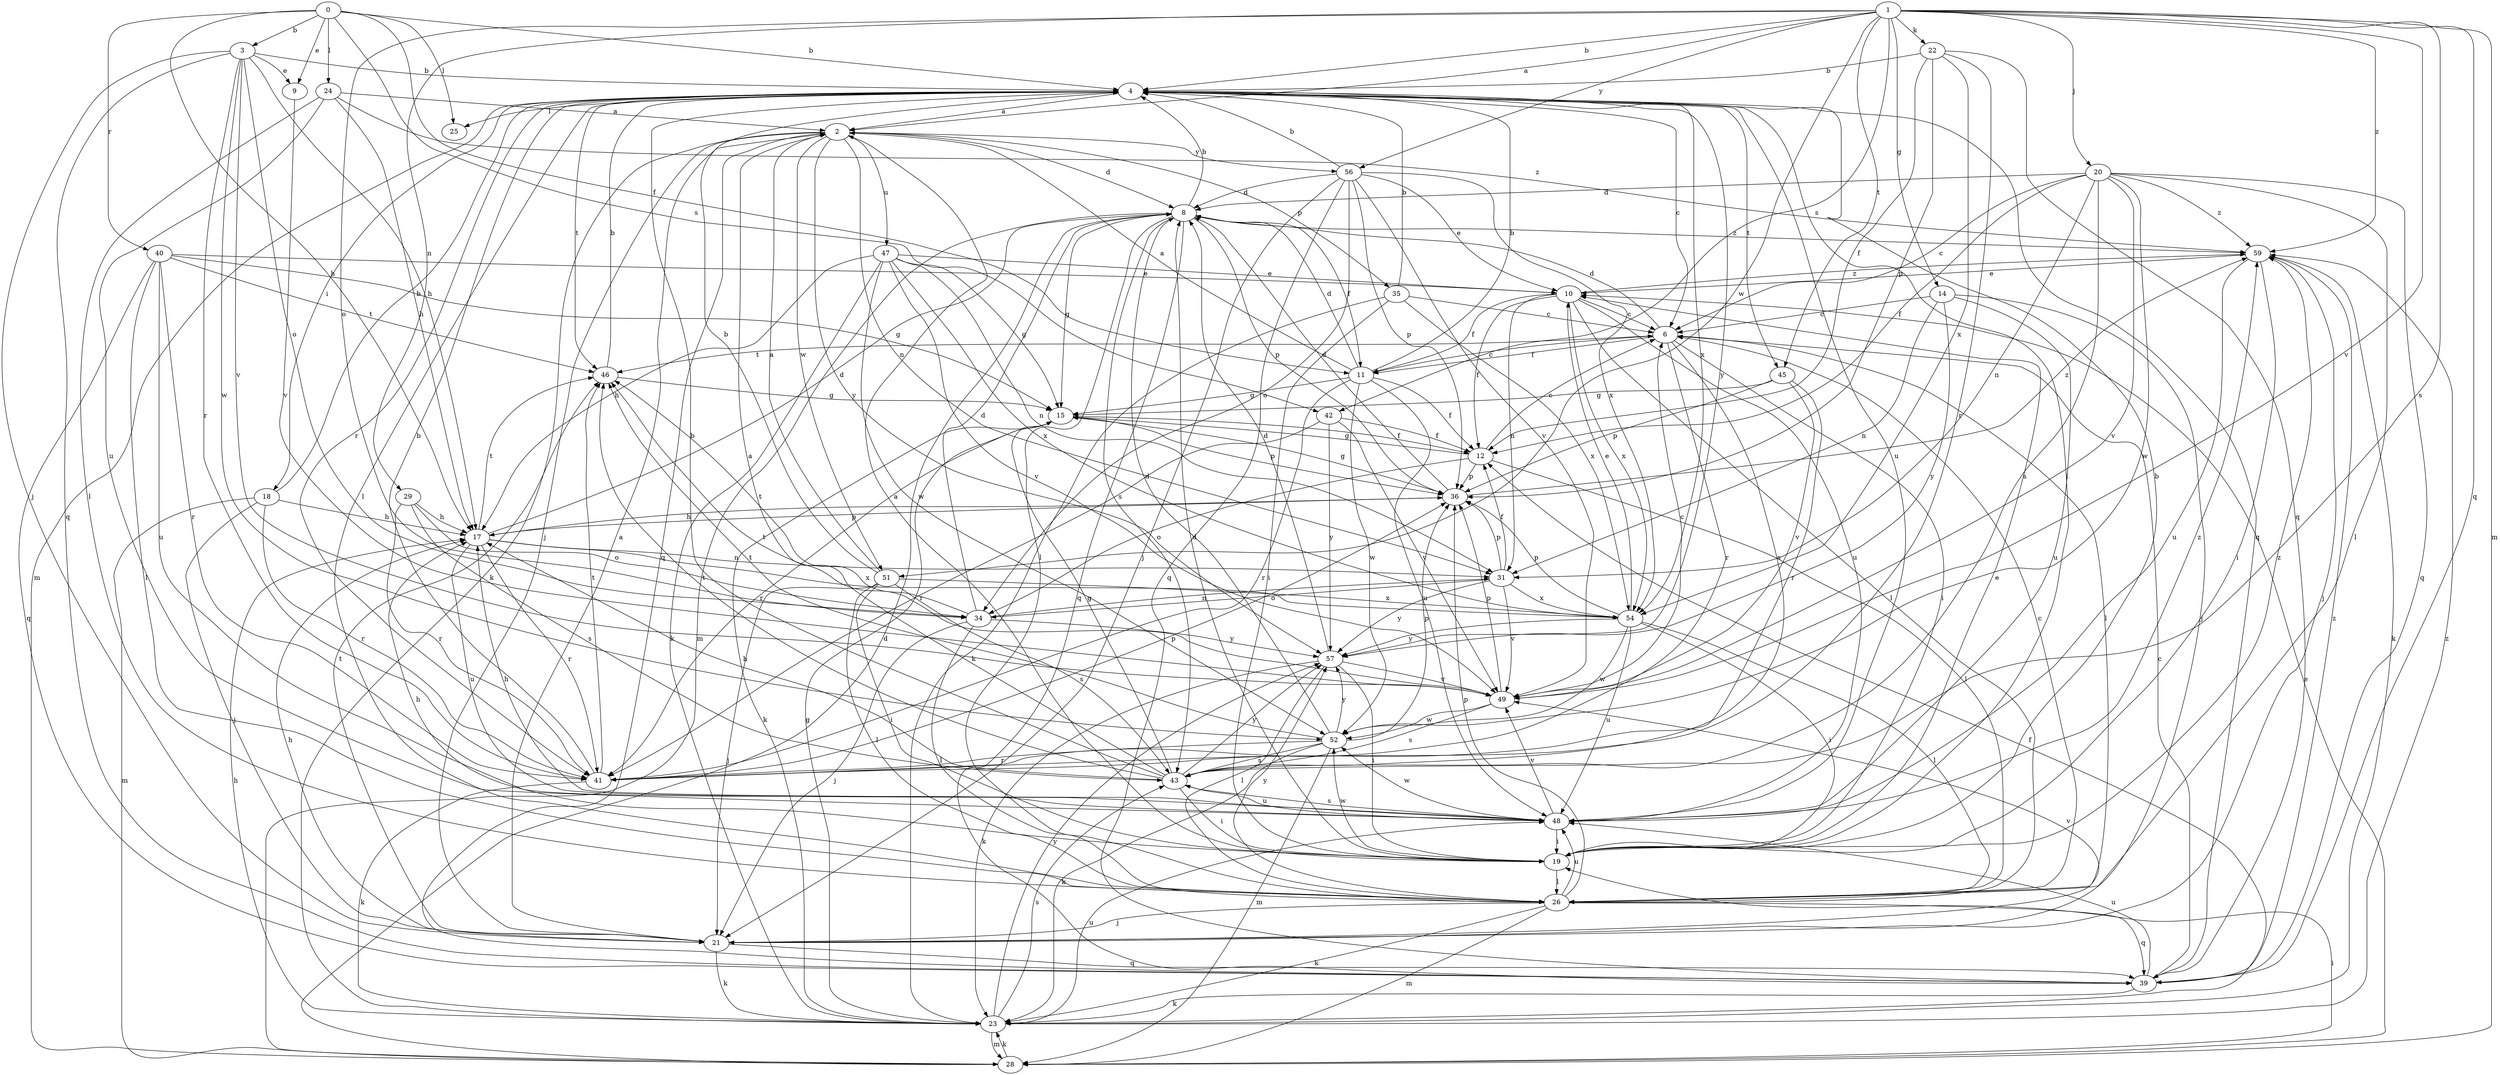 strict digraph  {
0;
1;
2;
3;
4;
6;
8;
9;
10;
11;
12;
14;
15;
17;
18;
19;
20;
21;
22;
23;
24;
25;
26;
28;
29;
31;
34;
35;
36;
39;
40;
41;
42;
43;
45;
46;
47;
48;
49;
51;
52;
54;
56;
57;
59;
0 -> 3  [label=b];
0 -> 4  [label=b];
0 -> 9  [label=e];
0 -> 11  [label=f];
0 -> 17  [label=h];
0 -> 24  [label=l];
0 -> 25  [label=l];
0 -> 40  [label=r];
0 -> 42  [label=s];
1 -> 2  [label=a];
1 -> 4  [label=b];
1 -> 14  [label=g];
1 -> 20  [label=j];
1 -> 22  [label=k];
1 -> 28  [label=m];
1 -> 29  [label=n];
1 -> 34  [label=o];
1 -> 39  [label=q];
1 -> 42  [label=s];
1 -> 43  [label=s];
1 -> 45  [label=t];
1 -> 49  [label=v];
1 -> 51  [label=w];
1 -> 56  [label=y];
1 -> 59  [label=z];
2 -> 8  [label=d];
2 -> 21  [label=j];
2 -> 23  [label=k];
2 -> 31  [label=n];
2 -> 35  [label=p];
2 -> 39  [label=q];
2 -> 47  [label=u];
2 -> 51  [label=w];
2 -> 56  [label=y];
2 -> 57  [label=y];
3 -> 4  [label=b];
3 -> 9  [label=e];
3 -> 17  [label=h];
3 -> 21  [label=j];
3 -> 34  [label=o];
3 -> 39  [label=q];
3 -> 41  [label=r];
3 -> 49  [label=v];
3 -> 52  [label=w];
4 -> 2  [label=a];
4 -> 6  [label=c];
4 -> 18  [label=i];
4 -> 19  [label=i];
4 -> 25  [label=l];
4 -> 26  [label=l];
4 -> 28  [label=m];
4 -> 39  [label=q];
4 -> 41  [label=r];
4 -> 45  [label=t];
4 -> 46  [label=t];
4 -> 48  [label=u];
4 -> 54  [label=x];
4 -> 57  [label=y];
6 -> 8  [label=d];
6 -> 11  [label=f];
6 -> 19  [label=i];
6 -> 26  [label=l];
6 -> 41  [label=r];
6 -> 43  [label=s];
6 -> 46  [label=t];
8 -> 4  [label=b];
8 -> 11  [label=f];
8 -> 15  [label=g];
8 -> 26  [label=l];
8 -> 28  [label=m];
8 -> 36  [label=p];
8 -> 39  [label=q];
8 -> 43  [label=s];
8 -> 59  [label=z];
9 -> 49  [label=v];
10 -> 6  [label=c];
10 -> 11  [label=f];
10 -> 12  [label=f];
10 -> 26  [label=l];
10 -> 31  [label=n];
10 -> 48  [label=u];
10 -> 54  [label=x];
10 -> 59  [label=z];
11 -> 2  [label=a];
11 -> 4  [label=b];
11 -> 6  [label=c];
11 -> 8  [label=d];
11 -> 12  [label=f];
11 -> 15  [label=g];
11 -> 41  [label=r];
11 -> 48  [label=u];
11 -> 52  [label=w];
12 -> 6  [label=c];
12 -> 15  [label=g];
12 -> 26  [label=l];
12 -> 34  [label=o];
12 -> 36  [label=p];
14 -> 6  [label=c];
14 -> 21  [label=j];
14 -> 31  [label=n];
14 -> 48  [label=u];
14 -> 57  [label=y];
15 -> 12  [label=f];
15 -> 23  [label=k];
15 -> 36  [label=p];
15 -> 41  [label=r];
17 -> 8  [label=d];
17 -> 31  [label=n];
17 -> 36  [label=p];
17 -> 41  [label=r];
17 -> 46  [label=t];
17 -> 48  [label=u];
17 -> 54  [label=x];
18 -> 4  [label=b];
18 -> 17  [label=h];
18 -> 21  [label=j];
18 -> 28  [label=m];
18 -> 41  [label=r];
19 -> 2  [label=a];
19 -> 4  [label=b];
19 -> 8  [label=d];
19 -> 10  [label=e];
19 -> 17  [label=h];
19 -> 26  [label=l];
19 -> 52  [label=w];
19 -> 59  [label=z];
20 -> 6  [label=c];
20 -> 8  [label=d];
20 -> 12  [label=f];
20 -> 26  [label=l];
20 -> 31  [label=n];
20 -> 39  [label=q];
20 -> 43  [label=s];
20 -> 49  [label=v];
20 -> 52  [label=w];
20 -> 59  [label=z];
21 -> 2  [label=a];
21 -> 17  [label=h];
21 -> 23  [label=k];
21 -> 39  [label=q];
21 -> 46  [label=t];
21 -> 49  [label=v];
22 -> 4  [label=b];
22 -> 12  [label=f];
22 -> 36  [label=p];
22 -> 39  [label=q];
22 -> 41  [label=r];
22 -> 54  [label=x];
23 -> 12  [label=f];
23 -> 15  [label=g];
23 -> 17  [label=h];
23 -> 28  [label=m];
23 -> 43  [label=s];
23 -> 48  [label=u];
23 -> 57  [label=y];
23 -> 59  [label=z];
24 -> 2  [label=a];
24 -> 17  [label=h];
24 -> 26  [label=l];
24 -> 48  [label=u];
24 -> 59  [label=z];
26 -> 6  [label=c];
26 -> 21  [label=j];
26 -> 23  [label=k];
26 -> 28  [label=m];
26 -> 36  [label=p];
26 -> 39  [label=q];
26 -> 48  [label=u];
26 -> 57  [label=y];
28 -> 8  [label=d];
28 -> 10  [label=e];
28 -> 19  [label=i];
28 -> 23  [label=k];
29 -> 17  [label=h];
29 -> 34  [label=o];
29 -> 41  [label=r];
29 -> 43  [label=s];
31 -> 12  [label=f];
31 -> 34  [label=o];
31 -> 36  [label=p];
31 -> 49  [label=v];
31 -> 54  [label=x];
31 -> 57  [label=y];
34 -> 8  [label=d];
34 -> 21  [label=j];
34 -> 26  [label=l];
34 -> 31  [label=n];
34 -> 46  [label=t];
34 -> 57  [label=y];
35 -> 4  [label=b];
35 -> 6  [label=c];
35 -> 19  [label=i];
35 -> 23  [label=k];
35 -> 54  [label=x];
36 -> 8  [label=d];
36 -> 15  [label=g];
36 -> 17  [label=h];
36 -> 59  [label=z];
39 -> 6  [label=c];
39 -> 23  [label=k];
39 -> 48  [label=u];
39 -> 59  [label=z];
40 -> 10  [label=e];
40 -> 15  [label=g];
40 -> 26  [label=l];
40 -> 39  [label=q];
40 -> 41  [label=r];
40 -> 46  [label=t];
40 -> 48  [label=u];
41 -> 4  [label=b];
41 -> 23  [label=k];
41 -> 36  [label=p];
41 -> 46  [label=t];
42 -> 12  [label=f];
42 -> 41  [label=r];
42 -> 49  [label=v];
42 -> 57  [label=y];
43 -> 2  [label=a];
43 -> 4  [label=b];
43 -> 15  [label=g];
43 -> 17  [label=h];
43 -> 19  [label=i];
43 -> 46  [label=t];
43 -> 48  [label=u];
43 -> 57  [label=y];
45 -> 15  [label=g];
45 -> 36  [label=p];
45 -> 41  [label=r];
45 -> 49  [label=v];
46 -> 4  [label=b];
46 -> 15  [label=g];
47 -> 10  [label=e];
47 -> 15  [label=g];
47 -> 17  [label=h];
47 -> 23  [label=k];
47 -> 31  [label=n];
47 -> 49  [label=v];
47 -> 52  [label=w];
47 -> 54  [label=x];
48 -> 17  [label=h];
48 -> 19  [label=i];
48 -> 43  [label=s];
48 -> 49  [label=v];
48 -> 52  [label=w];
48 -> 59  [label=z];
49 -> 6  [label=c];
49 -> 36  [label=p];
49 -> 43  [label=s];
49 -> 46  [label=t];
49 -> 52  [label=w];
51 -> 2  [label=a];
51 -> 4  [label=b];
51 -> 19  [label=i];
51 -> 21  [label=j];
51 -> 26  [label=l];
51 -> 43  [label=s];
51 -> 54  [label=x];
52 -> 8  [label=d];
52 -> 23  [label=k];
52 -> 28  [label=m];
52 -> 36  [label=p];
52 -> 41  [label=r];
52 -> 43  [label=s];
52 -> 46  [label=t];
52 -> 57  [label=y];
54 -> 10  [label=e];
54 -> 19  [label=i];
54 -> 26  [label=l];
54 -> 36  [label=p];
54 -> 48  [label=u];
54 -> 52  [label=w];
54 -> 57  [label=y];
56 -> 4  [label=b];
56 -> 8  [label=d];
56 -> 10  [label=e];
56 -> 21  [label=j];
56 -> 34  [label=o];
56 -> 36  [label=p];
56 -> 39  [label=q];
56 -> 49  [label=v];
56 -> 54  [label=x];
57 -> 8  [label=d];
57 -> 19  [label=i];
57 -> 23  [label=k];
57 -> 26  [label=l];
57 -> 49  [label=v];
59 -> 10  [label=e];
59 -> 19  [label=i];
59 -> 21  [label=j];
59 -> 23  [label=k];
59 -> 48  [label=u];
}
